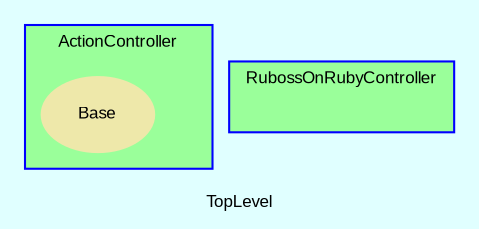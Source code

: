 digraph TopLevel {
    compound = true
    bgcolor = lightcyan1
    fontname = Arial
    fontsize = 8
    label = "TopLevel"
    node [
        fontname = Arial,
        fontsize = 8,
        color = black
    ]

    subgraph cluster_ActionController {
        fillcolor = palegreen1
        URL = "classes/ActionController.html"
        fontname = Arial
        color = blue
        label = "ActionController"
        style = filled
        ActionController [
            shape = plaintext,
            height = 0.01,
            width = 0.01,
            label = ""
        ]

        ActionController__Base [
            fontcolor = black,
            URL = "classes/ActionController/Base.html",
            shape = ellipse,
            color = palegoldenrod,
            style = filled,
            label = "Base"
        ]

    }

    subgraph cluster_RubossOnRubyController {
        fillcolor = palegreen1
        URL = "classes/RubossOnRubyController.html"
        fontname = Arial
        color = blue
        label = "RubossOnRubyController"
        style = filled
        RubossOnRubyController [
            shape = plaintext,
            height = 0.01,
            width = 0.75,
            label = ""
        ]

    }

}

